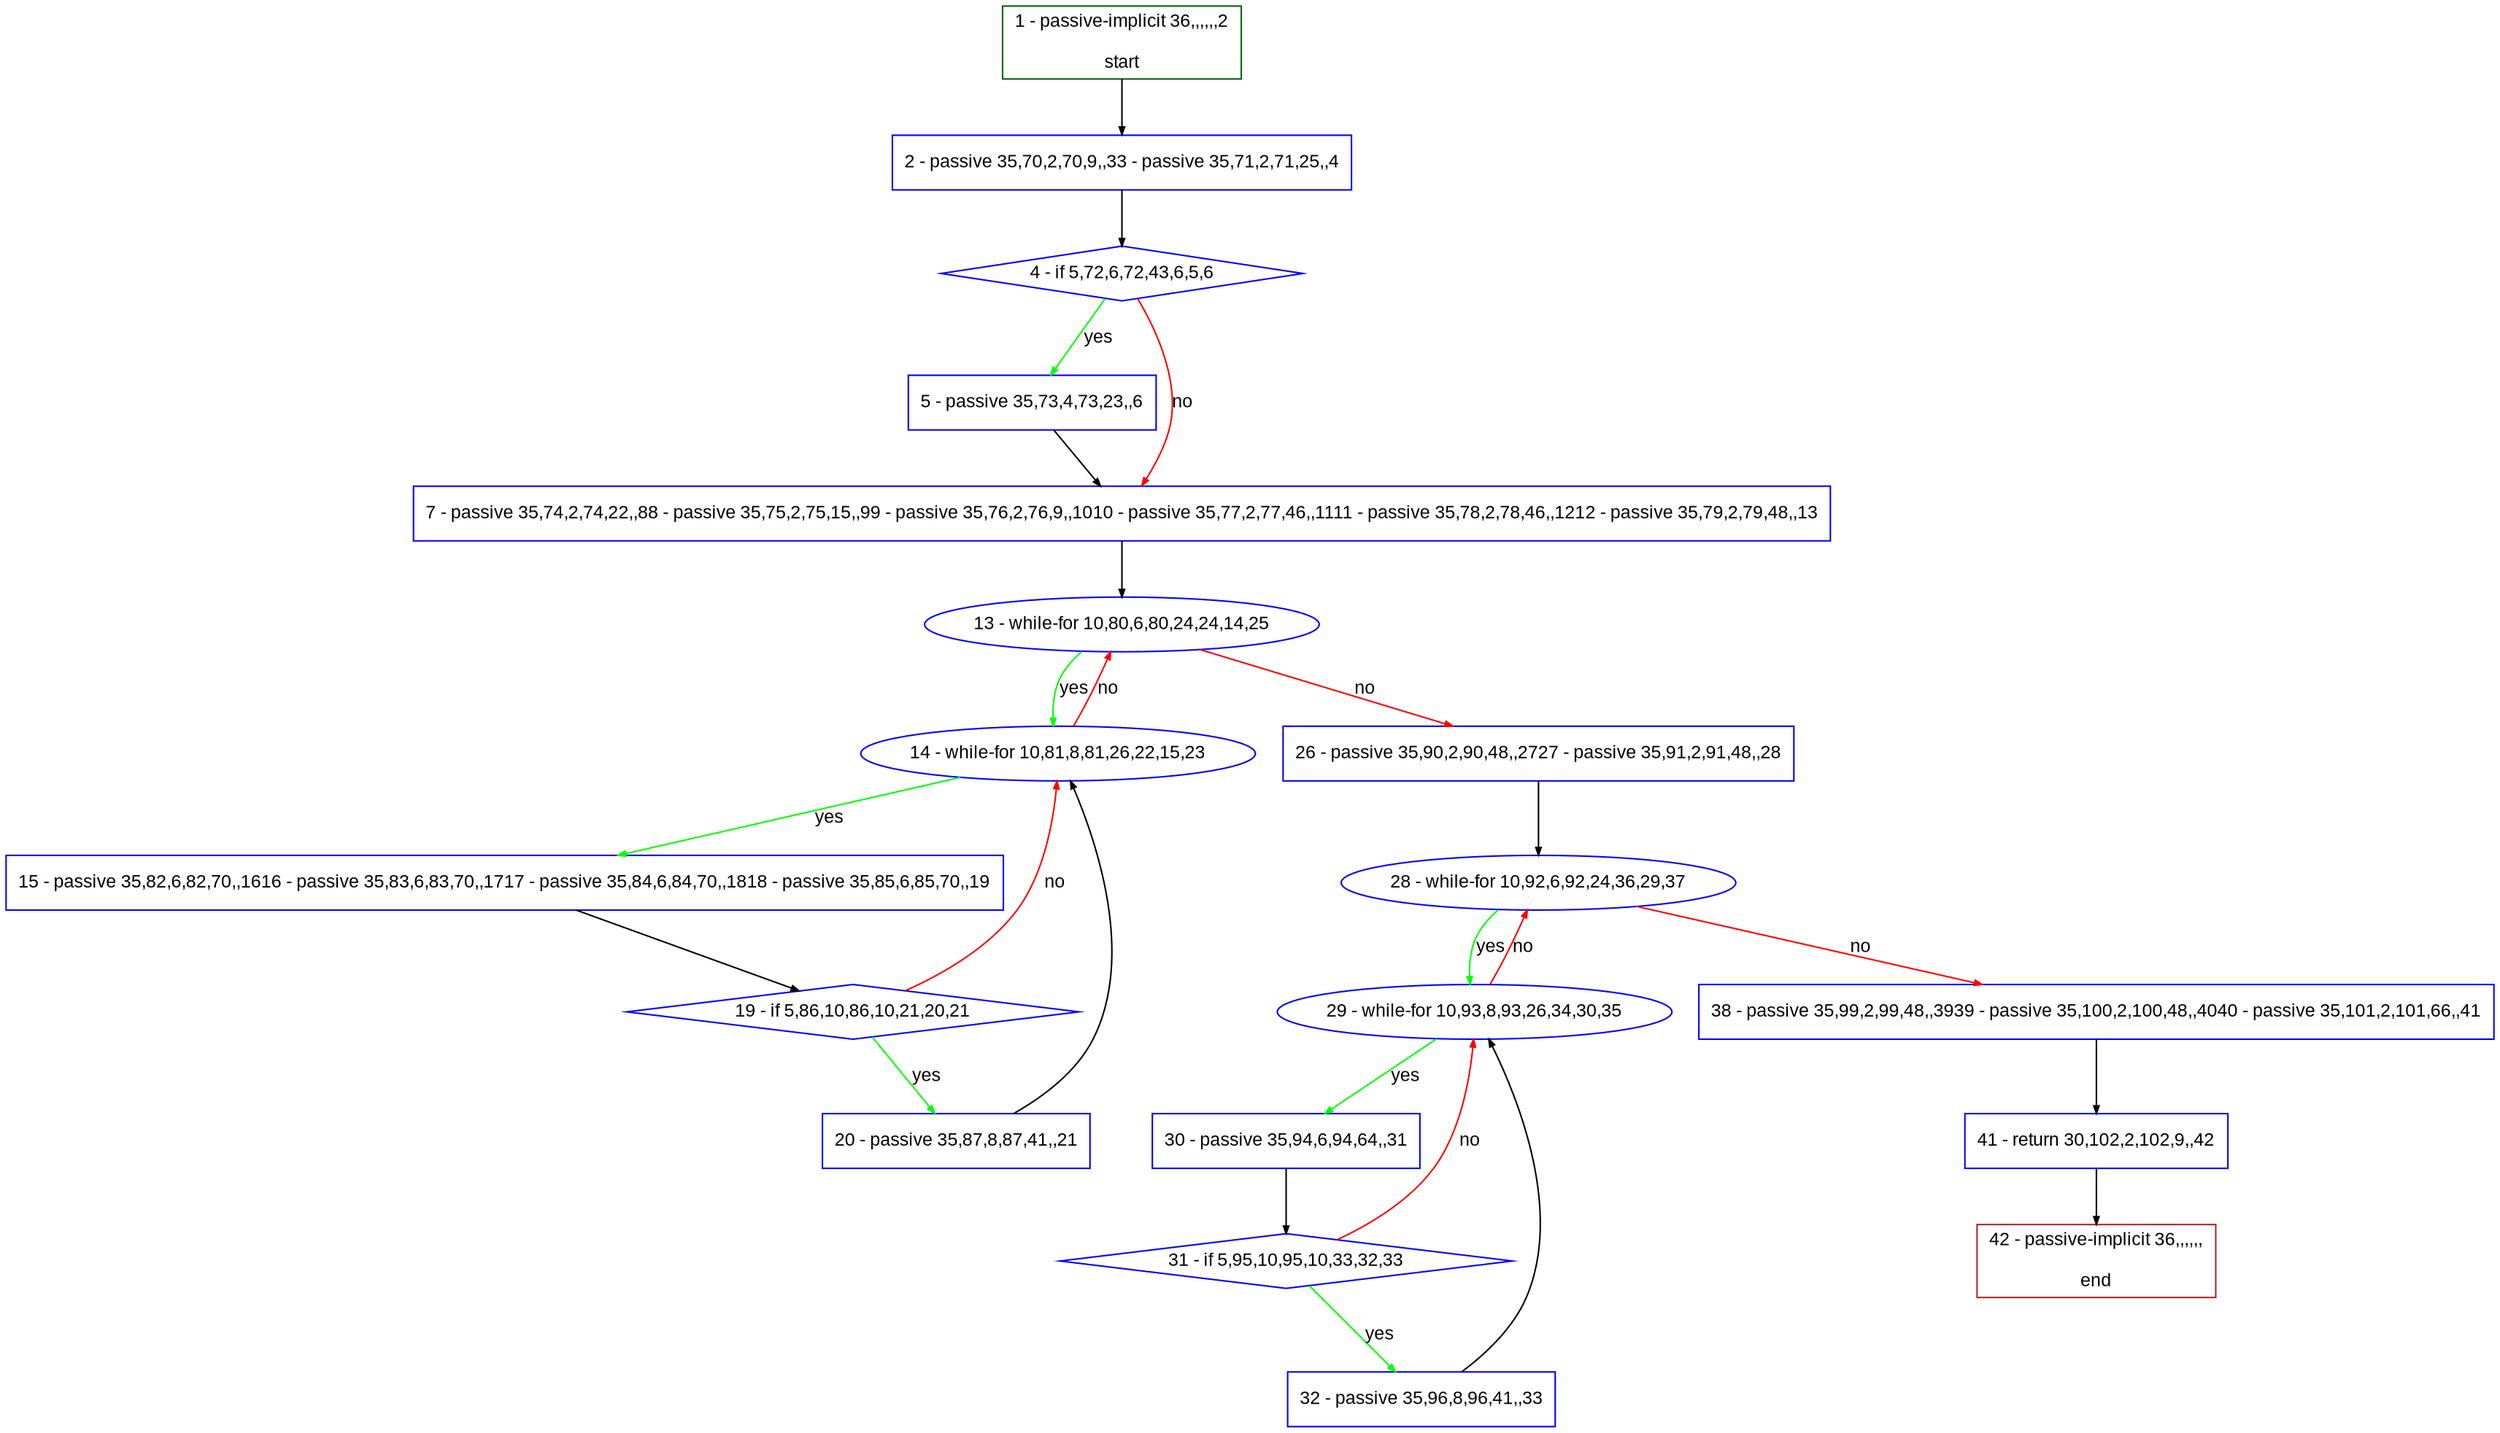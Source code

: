 digraph "" {
  graph [pack="true", label="", fontsize="12", packmode="clust", fontname="Arial", fillcolor="#FFFFCC", bgcolor="white", style="rounded,filled", compound="true"];
  node [node_initialized="no", label="", color="grey", fontsize="12", fillcolor="white", fontname="Arial", style="filled", shape="rectangle", compound="true", fixedsize="false"];
  edge [fontcolor="black", arrowhead="normal", arrowtail="none", arrowsize="0.5", ltail="", label="", color="black", fontsize="12", lhead="", fontname="Arial", dir="forward", compound="true"];
  __N1 [label="2 - passive 35,70,2,70,9,,33 - passive 35,71,2,71,25,,4", color="#0000ff", fillcolor="#ffffff", style="filled", shape="box"];
  __N2 [label="1 - passive-implicit 36,,,,,,2\n\nstart", color="#006400", fillcolor="#ffffff", style="filled", shape="box"];
  __N3 [label="4 - if 5,72,6,72,43,6,5,6", color="#0000ff", fillcolor="#ffffff", style="filled", shape="diamond"];
  __N4 [label="5 - passive 35,73,4,73,23,,6", color="#0000ff", fillcolor="#ffffff", style="filled", shape="box"];
  __N5 [label="7 - passive 35,74,2,74,22,,88 - passive 35,75,2,75,15,,99 - passive 35,76,2,76,9,,1010 - passive 35,77,2,77,46,,1111 - passive 35,78,2,78,46,,1212 - passive 35,79,2,79,48,,13", color="#0000ff", fillcolor="#ffffff", style="filled", shape="box"];
  __N6 [label="13 - while-for 10,80,6,80,24,24,14,25", color="#0000ff", fillcolor="#ffffff", style="filled", shape="oval"];
  __N7 [label="14 - while-for 10,81,8,81,26,22,15,23", color="#0000ff", fillcolor="#ffffff", style="filled", shape="oval"];
  __N8 [label="26 - passive 35,90,2,90,48,,2727 - passive 35,91,2,91,48,,28", color="#0000ff", fillcolor="#ffffff", style="filled", shape="box"];
  __N9 [label="15 - passive 35,82,6,82,70,,1616 - passive 35,83,6,83,70,,1717 - passive 35,84,6,84,70,,1818 - passive 35,85,6,85,70,,19", color="#0000ff", fillcolor="#ffffff", style="filled", shape="box"];
  __N10 [label="19 - if 5,86,10,86,10,21,20,21", color="#0000ff", fillcolor="#ffffff", style="filled", shape="diamond"];
  __N11 [label="20 - passive 35,87,8,87,41,,21", color="#0000ff", fillcolor="#ffffff", style="filled", shape="box"];
  __N12 [label="28 - while-for 10,92,6,92,24,36,29,37", color="#0000ff", fillcolor="#ffffff", style="filled", shape="oval"];
  __N13 [label="29 - while-for 10,93,8,93,26,34,30,35", color="#0000ff", fillcolor="#ffffff", style="filled", shape="oval"];
  __N14 [label="38 - passive 35,99,2,99,48,,3939 - passive 35,100,2,100,48,,4040 - passive 35,101,2,101,66,,41", color="#0000ff", fillcolor="#ffffff", style="filled", shape="box"];
  __N15 [label="30 - passive 35,94,6,94,64,,31", color="#0000ff", fillcolor="#ffffff", style="filled", shape="box"];
  __N16 [label="31 - if 5,95,10,95,10,33,32,33", color="#0000ff", fillcolor="#ffffff", style="filled", shape="diamond"];
  __N17 [label="32 - passive 35,96,8,96,41,,33", color="#0000ff", fillcolor="#ffffff", style="filled", shape="box"];
  __N18 [label="41 - return 30,102,2,102,9,,42", color="#0000ff", fillcolor="#ffffff", style="filled", shape="box"];
  __N19 [label="42 - passive-implicit 36,,,,,,\n\nend", color="#a52a2a", fillcolor="#ffffff", style="filled", shape="box"];
  __N2 -> __N1 [arrowhead="normal", arrowtail="none", color="#000000", label="", dir="forward"];
  __N1 -> __N3 [arrowhead="normal", arrowtail="none", color="#000000", label="", dir="forward"];
  __N3 -> __N4 [arrowhead="normal", arrowtail="none", color="#00ff00", label="yes", dir="forward"];
  __N3 -> __N5 [arrowhead="normal", arrowtail="none", color="#ff0000", label="no", dir="forward"];
  __N4 -> __N5 [arrowhead="normal", arrowtail="none", color="#000000", label="", dir="forward"];
  __N5 -> __N6 [arrowhead="normal", arrowtail="none", color="#000000", label="", dir="forward"];
  __N6 -> __N7 [arrowhead="normal", arrowtail="none", color="#00ff00", label="yes", dir="forward"];
  __N7 -> __N6 [arrowhead="normal", arrowtail="none", color="#ff0000", label="no", dir="forward"];
  __N6 -> __N8 [arrowhead="normal", arrowtail="none", color="#ff0000", label="no", dir="forward"];
  __N7 -> __N9 [arrowhead="normal", arrowtail="none", color="#00ff00", label="yes", dir="forward"];
  __N9 -> __N10 [arrowhead="normal", arrowtail="none", color="#000000", label="", dir="forward"];
  __N10 -> __N7 [arrowhead="normal", arrowtail="none", color="#ff0000", label="no", dir="forward"];
  __N10 -> __N11 [arrowhead="normal", arrowtail="none", color="#00ff00", label="yes", dir="forward"];
  __N11 -> __N7 [arrowhead="normal", arrowtail="none", color="#000000", label="", dir="forward"];
  __N8 -> __N12 [arrowhead="normal", arrowtail="none", color="#000000", label="", dir="forward"];
  __N12 -> __N13 [arrowhead="normal", arrowtail="none", color="#00ff00", label="yes", dir="forward"];
  __N13 -> __N12 [arrowhead="normal", arrowtail="none", color="#ff0000", label="no", dir="forward"];
  __N12 -> __N14 [arrowhead="normal", arrowtail="none", color="#ff0000", label="no", dir="forward"];
  __N13 -> __N15 [arrowhead="normal", arrowtail="none", color="#00ff00", label="yes", dir="forward"];
  __N15 -> __N16 [arrowhead="normal", arrowtail="none", color="#000000", label="", dir="forward"];
  __N16 -> __N13 [arrowhead="normal", arrowtail="none", color="#ff0000", label="no", dir="forward"];
  __N16 -> __N17 [arrowhead="normal", arrowtail="none", color="#00ff00", label="yes", dir="forward"];
  __N17 -> __N13 [arrowhead="normal", arrowtail="none", color="#000000", label="", dir="forward"];
  __N14 -> __N18 [arrowhead="normal", arrowtail="none", color="#000000", label="", dir="forward"];
  __N18 -> __N19 [arrowhead="normal", arrowtail="none", color="#000000", label="", dir="forward"];
}
